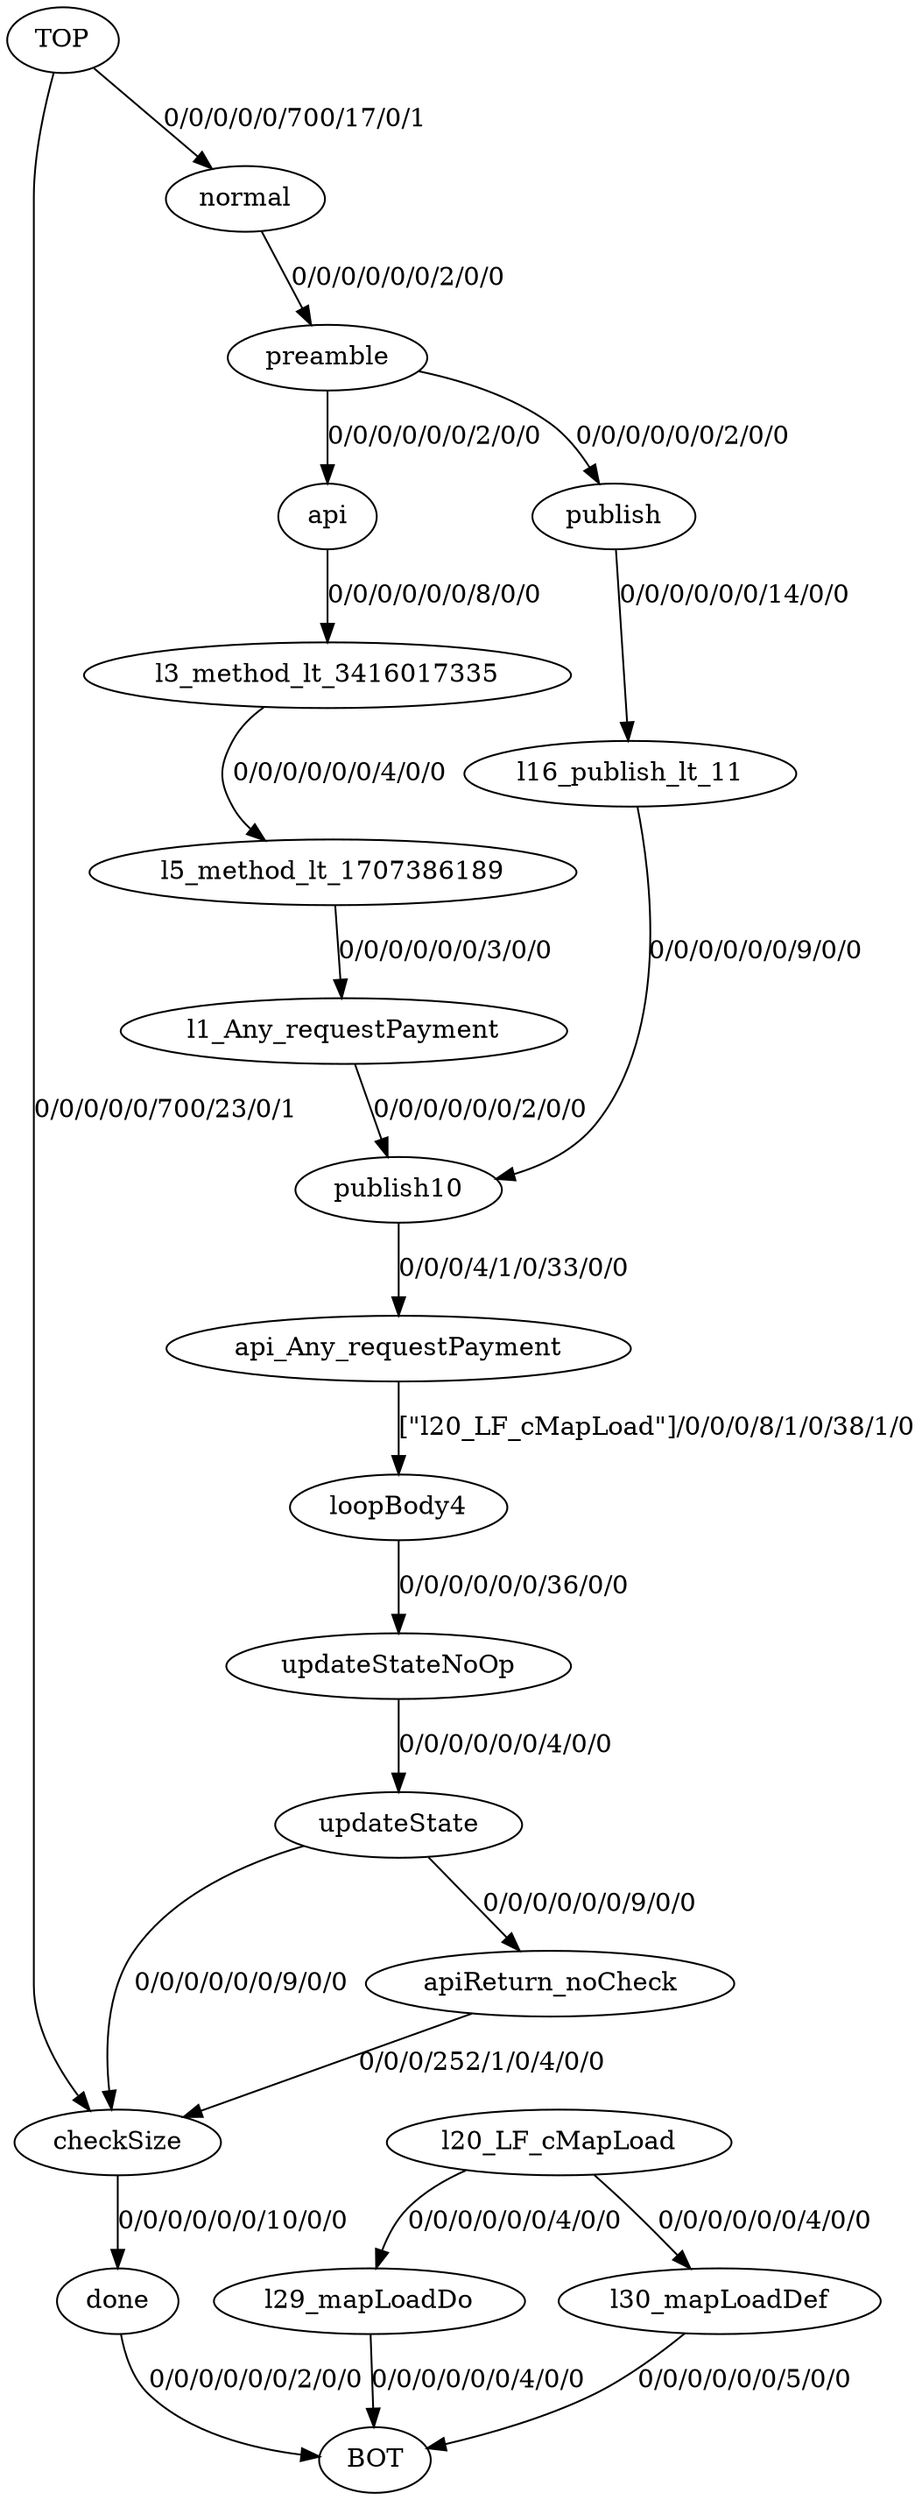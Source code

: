 // This file is in the DOT file format. Upload or copy it into a Graphviz engine, such as https://dreampuf.github.io/GraphvizOnline
digraph {
"TOP"->"checkSize"[label="0/0/0/0/0/700/23/0/1"]
"TOP"->"normal"[label="0/0/0/0/0/700/17/0/1"]
"api"->"l3_method_lt_3416017335"[label="0/0/0/0/0/0/8/0/0"]
"apiReturn_noCheck"->"checkSize"[label="0/0/0/252/1/0/4/0/0"]
"api_Any_requestPayment"->"loopBody4"[label="[\"l20_LF_cMapLoad\"]/0/0/0/8/1/0/38/1/0"]
"checkSize"->"done"[label="0/0/0/0/0/0/10/0/0"]
"done"->"BOT"[label="0/0/0/0/0/0/2/0/0"]
"l16_publish_lt_11"->"publish10"[label="0/0/0/0/0/0/9/0/0"]
"l1_Any_requestPayment"->"publish10"[label="0/0/0/0/0/0/2/0/0"]
"l20_LF_cMapLoad"->"l29_mapLoadDo"[label="0/0/0/0/0/0/4/0/0"]
"l20_LF_cMapLoad"->"l30_mapLoadDef"[label="0/0/0/0/0/0/4/0/0"]
"l29_mapLoadDo"->"BOT"[label="0/0/0/0/0/0/4/0/0"]
"l30_mapLoadDef"->"BOT"[label="0/0/0/0/0/0/5/0/0"]
"l3_method_lt_3416017335"->"l5_method_lt_1707386189"[label="0/0/0/0/0/0/4/0/0"]
"l5_method_lt_1707386189"->"l1_Any_requestPayment"[label="0/0/0/0/0/0/3/0/0"]
"loopBody4"->"updateStateNoOp"[label="0/0/0/0/0/0/36/0/0"]
"normal"->"preamble"[label="0/0/0/0/0/0/2/0/0"]
"preamble"->"api"[label="0/0/0/0/0/0/2/0/0"]
"preamble"->"publish"[label="0/0/0/0/0/0/2/0/0"]
"publish"->"l16_publish_lt_11"[label="0/0/0/0/0/0/14/0/0"]
"publish10"->"api_Any_requestPayment"[label="0/0/0/4/1/0/33/0/0"]
"updateState"->"apiReturn_noCheck"[label="0/0/0/0/0/0/9/0/0"]
"updateState"->"checkSize"[label="0/0/0/0/0/0/9/0/0"]
"updateStateNoOp"->"updateState"[label="0/0/0/0/0/0/4/0/0"]
}
